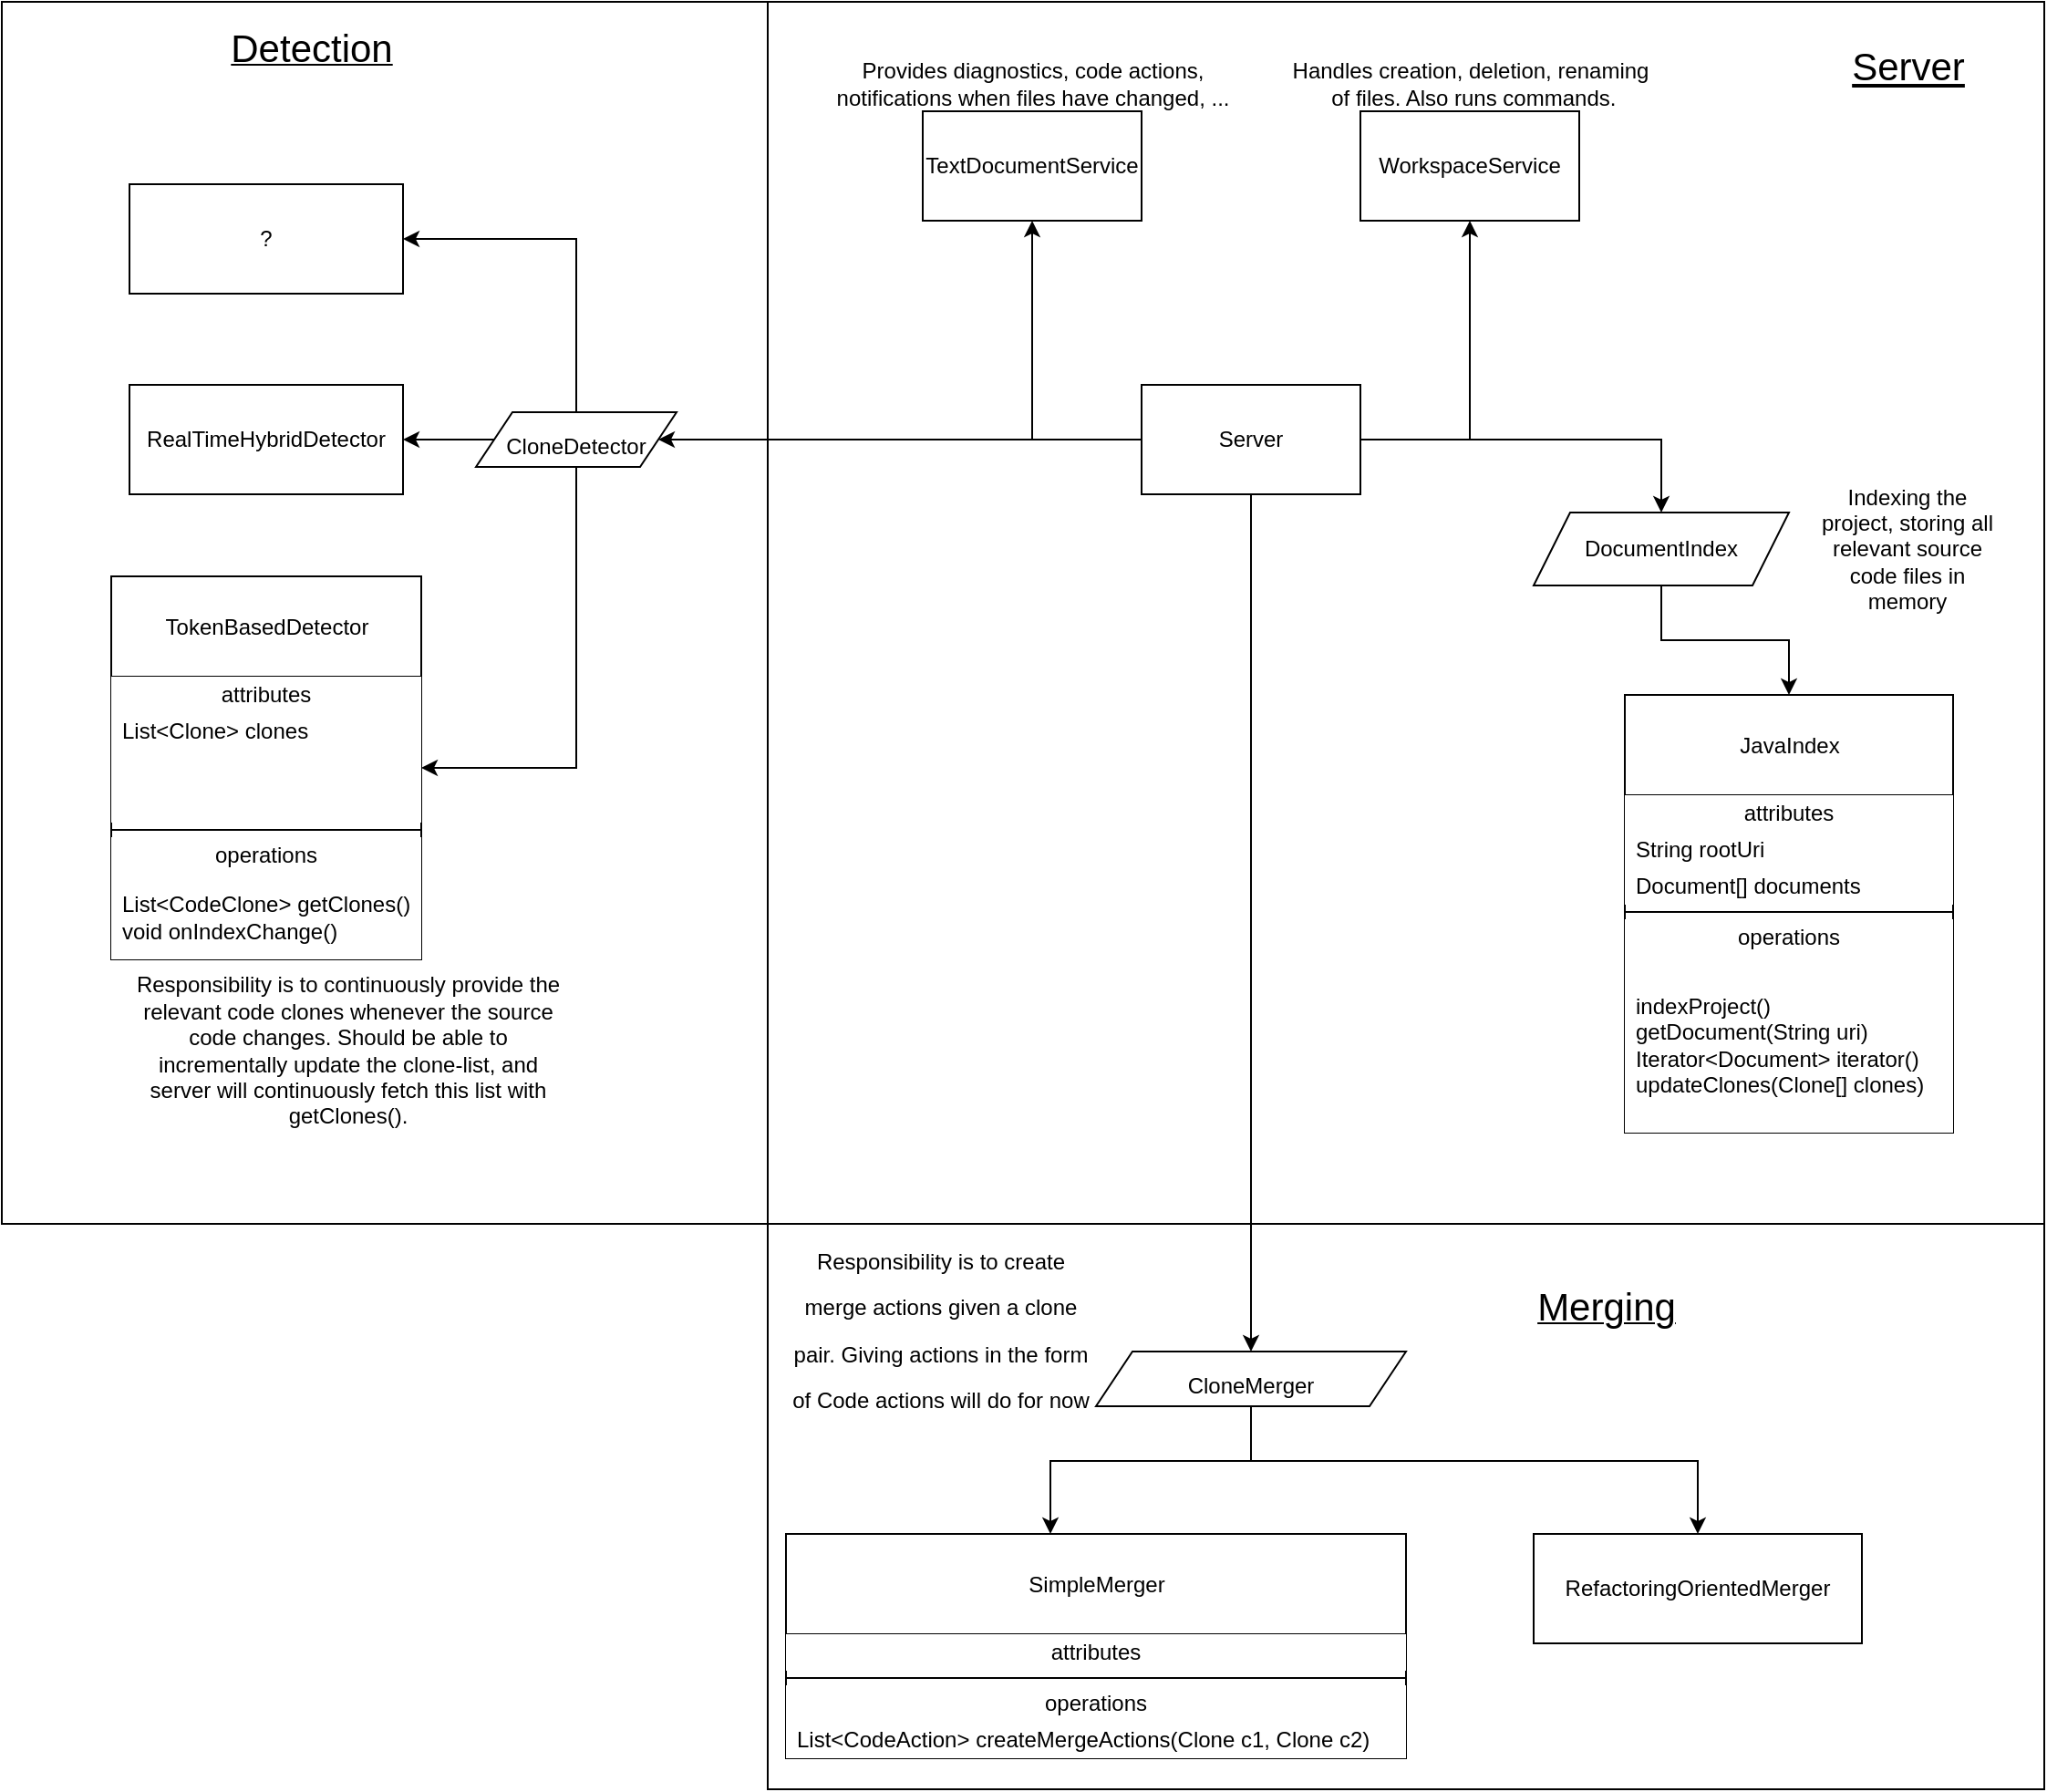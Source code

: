 <mxfile version="17.1.3" type="device"><diagram id="XGYBS0-VadgxQzeapAlL" name="Page-1"><mxGraphModel dx="1787" dy="748" grid="1" gridSize="10" guides="1" tooltips="1" connect="1" arrows="1" fold="1" page="1" pageScale="1" pageWidth="850" pageHeight="1100" math="0" shadow="0"><root><mxCell id="0"/><mxCell id="1" parent="0"/><mxCell id="dyJXzCSMBY2XWYOCjKEd-71" value="" style="rounded=0;whiteSpace=wrap;html=1;fontSize=21;fillColor=none;" vertex="1" parent="1"><mxGeometry x="220" y="760" width="700" height="310" as="geometry"/></mxCell><mxCell id="dyJXzCSMBY2XWYOCjKEd-23" value="" style="rounded=0;whiteSpace=wrap;html=1;fillColor=none;" vertex="1" parent="1"><mxGeometry x="220" y="90" width="700" height="670" as="geometry"/></mxCell><mxCell id="dyJXzCSMBY2XWYOCjKEd-45" value="" style="rounded=0;whiteSpace=wrap;html=1;fontSize=21;fillColor=none;" vertex="1" parent="1"><mxGeometry x="-200" y="90" width="420" height="670" as="geometry"/></mxCell><mxCell id="dyJXzCSMBY2XWYOCjKEd-5" style="edgeStyle=orthogonalEdgeStyle;rounded=0;orthogonalLoop=1;jettySize=auto;html=1;exitX=0;exitY=0.5;exitDx=0;exitDy=0;" edge="1" parent="1" source="dyJXzCSMBY2XWYOCjKEd-1" target="dyJXzCSMBY2XWYOCjKEd-2"><mxGeometry relative="1" as="geometry"/></mxCell><mxCell id="dyJXzCSMBY2XWYOCjKEd-6" style="edgeStyle=orthogonalEdgeStyle;rounded=0;orthogonalLoop=1;jettySize=auto;html=1;exitX=1;exitY=0.5;exitDx=0;exitDy=0;" edge="1" parent="1" source="dyJXzCSMBY2XWYOCjKEd-1" target="dyJXzCSMBY2XWYOCjKEd-3"><mxGeometry relative="1" as="geometry"/></mxCell><mxCell id="dyJXzCSMBY2XWYOCjKEd-10" style="edgeStyle=orthogonalEdgeStyle;rounded=0;orthogonalLoop=1;jettySize=auto;html=1;exitX=1;exitY=0.5;exitDx=0;exitDy=0;" edge="1" parent="1" source="dyJXzCSMBY2XWYOCjKEd-1" target="dyJXzCSMBY2XWYOCjKEd-9"><mxGeometry relative="1" as="geometry"/></mxCell><mxCell id="dyJXzCSMBY2XWYOCjKEd-27" style="edgeStyle=orthogonalEdgeStyle;rounded=0;orthogonalLoop=1;jettySize=auto;html=1;exitX=0;exitY=0.5;exitDx=0;exitDy=0;entryX=1;entryY=0.5;entryDx=0;entryDy=0;fontSize=12;" edge="1" parent="1" source="dyJXzCSMBY2XWYOCjKEd-1" target="dyJXzCSMBY2XWYOCjKEd-25"><mxGeometry relative="1" as="geometry"/></mxCell><mxCell id="dyJXzCSMBY2XWYOCjKEd-47" style="edgeStyle=orthogonalEdgeStyle;rounded=0;orthogonalLoop=1;jettySize=auto;html=1;exitX=0.5;exitY=1;exitDx=0;exitDy=0;entryX=0.5;entryY=0;entryDx=0;entryDy=0;fontSize=21;" edge="1" parent="1" source="dyJXzCSMBY2XWYOCjKEd-1" target="dyJXzCSMBY2XWYOCjKEd-46"><mxGeometry relative="1" as="geometry"/></mxCell><mxCell id="dyJXzCSMBY2XWYOCjKEd-1" value="Server" style="rounded=0;whiteSpace=wrap;html=1;" vertex="1" parent="1"><mxGeometry x="425" y="300" width="120" height="60" as="geometry"/></mxCell><mxCell id="dyJXzCSMBY2XWYOCjKEd-2" value="TextDocumentService" style="rounded=0;whiteSpace=wrap;html=1;" vertex="1" parent="1"><mxGeometry x="305" y="150" width="120" height="60" as="geometry"/></mxCell><mxCell id="dyJXzCSMBY2XWYOCjKEd-3" value="&lt;div&gt;WorkspaceService&lt;/div&gt;" style="rounded=0;whiteSpace=wrap;html=1;" vertex="1" parent="1"><mxGeometry x="545" y="150" width="120" height="60" as="geometry"/></mxCell><mxCell id="dyJXzCSMBY2XWYOCjKEd-7" value="&lt;div&gt;Handles creation, deletion, renaming&lt;/div&gt;&lt;div&gt;&amp;nbsp;of files. Also runs commands.&lt;/div&gt;" style="text;html=1;align=center;verticalAlign=middle;resizable=0;points=[];autosize=1;strokeColor=none;fillColor=none;" vertex="1" parent="1"><mxGeometry x="500" y="120" width="210" height="30" as="geometry"/></mxCell><mxCell id="dyJXzCSMBY2XWYOCjKEd-8" value="&lt;div&gt;Provides diagnostics, code actions, &lt;br&gt;&lt;/div&gt;&lt;div&gt;notifications when files have changed, ...&lt;/div&gt;" style="text;html=1;align=center;verticalAlign=middle;resizable=0;points=[];autosize=1;strokeColor=none;fillColor=none;" vertex="1" parent="1"><mxGeometry x="250" y="120" width="230" height="30" as="geometry"/></mxCell><mxCell id="dyJXzCSMBY2XWYOCjKEd-22" style="edgeStyle=orthogonalEdgeStyle;rounded=0;orthogonalLoop=1;jettySize=auto;html=1;exitX=0.5;exitY=1;exitDx=0;exitDy=0;entryX=0.5;entryY=0;entryDx=0;entryDy=0;" edge="1" parent="1" source="dyJXzCSMBY2XWYOCjKEd-9" target="dyJXzCSMBY2XWYOCjKEd-14"><mxGeometry relative="1" as="geometry"/></mxCell><mxCell id="dyJXzCSMBY2XWYOCjKEd-9" value="DocumentIndex" style="shape=parallelogram;perimeter=parallelogramPerimeter;whiteSpace=wrap;html=1;fixedSize=1;" vertex="1" parent="1"><mxGeometry x="640" y="370" width="140" height="40" as="geometry"/></mxCell><mxCell id="dyJXzCSMBY2XWYOCjKEd-11" value="Indexing the project, storing all relevant source code files in memory" style="text;html=1;strokeColor=none;fillColor=none;align=center;verticalAlign=middle;whiteSpace=wrap;rounded=0;" vertex="1" parent="1"><mxGeometry x="790" y="375" width="110" height="30" as="geometry"/></mxCell><mxCell id="dyJXzCSMBY2XWYOCjKEd-14" value="&lt;br&gt;JavaIndex" style="swimlane;fontStyle=0;align=center;verticalAlign=top;childLayout=stackLayout;horizontal=1;startSize=55;horizontalStack=0;resizeParent=1;resizeParentMax=0;resizeLast=0;collapsible=0;marginBottom=0;html=1;fillColor=default;" vertex="1" parent="1"><mxGeometry x="690" y="470" width="180" height="240" as="geometry"/></mxCell><mxCell id="dyJXzCSMBY2XWYOCjKEd-15" value="attributes" style="text;html=1;strokeColor=none;fillColor=default;align=center;verticalAlign=middle;spacingLeft=4;spacingRight=4;overflow=hidden;rotatable=0;points=[[0,0.5],[1,0.5]];portConstraint=eastwest;" vertex="1" parent="dyJXzCSMBY2XWYOCjKEd-14"><mxGeometry y="55" width="180" height="20" as="geometry"/></mxCell><mxCell id="dyJXzCSMBY2XWYOCjKEd-16" value="String rootUri" style="text;html=1;strokeColor=none;fillColor=default;align=left;verticalAlign=middle;spacingLeft=4;spacingRight=4;overflow=hidden;rotatable=0;points=[[0,0.5],[1,0.5]];portConstraint=eastwest;" vertex="1" parent="dyJXzCSMBY2XWYOCjKEd-14"><mxGeometry y="75" width="180" height="20" as="geometry"/></mxCell><mxCell id="dyJXzCSMBY2XWYOCjKEd-18" value="Document[] documents" style="text;html=1;strokeColor=none;fillColor=default;align=left;verticalAlign=middle;spacingLeft=4;spacingRight=4;overflow=hidden;rotatable=0;points=[[0,0.5],[1,0.5]];portConstraint=eastwest;" vertex="1" parent="dyJXzCSMBY2XWYOCjKEd-14"><mxGeometry y="95" width="180" height="20" as="geometry"/></mxCell><mxCell id="dyJXzCSMBY2XWYOCjKEd-19" value="" style="line;strokeWidth=1;fillColor=default;align=left;verticalAlign=middle;spacingTop=-1;spacingLeft=3;spacingRight=3;rotatable=0;labelPosition=right;points=[];portConstraint=eastwest;" vertex="1" parent="dyJXzCSMBY2XWYOCjKEd-14"><mxGeometry y="115" width="180" height="8" as="geometry"/></mxCell><mxCell id="dyJXzCSMBY2XWYOCjKEd-20" value="operations" style="text;html=1;strokeColor=none;fillColor=default;align=center;verticalAlign=middle;spacingLeft=4;spacingRight=4;overflow=hidden;rotatable=0;points=[[0,0.5],[1,0.5]];portConstraint=eastwest;" vertex="1" parent="dyJXzCSMBY2XWYOCjKEd-14"><mxGeometry y="123" width="180" height="20" as="geometry"/></mxCell><mxCell id="dyJXzCSMBY2XWYOCjKEd-21" value="&lt;div&gt;indexProject()&lt;/div&gt;&lt;div&gt;getDocument(String uri)&lt;br&gt;&lt;/div&gt;&lt;div&gt;Iterator&amp;lt;Document&amp;gt; iterator()&lt;/div&gt;&lt;div&gt;updateClones(Clone[] clones)&lt;br&gt;&lt;/div&gt;" style="text;html=1;strokeColor=none;fillColor=default;align=left;verticalAlign=middle;spacingLeft=4;spacingRight=4;overflow=hidden;rotatable=0;points=[[0,0.5],[1,0.5]];portConstraint=eastwest;" vertex="1" parent="dyJXzCSMBY2XWYOCjKEd-14"><mxGeometry y="143" width="180" height="97" as="geometry"/></mxCell><mxCell id="dyJXzCSMBY2XWYOCjKEd-24" value="Server" style="text;html=1;strokeColor=none;fillColor=none;align=center;verticalAlign=middle;whiteSpace=wrap;rounded=0;fontSize=21;fontStyle=4" vertex="1" parent="1"><mxGeometry x="813.5" y="110" width="63" height="30" as="geometry"/></mxCell><mxCell id="dyJXzCSMBY2XWYOCjKEd-36" style="edgeStyle=orthogonalEdgeStyle;rounded=0;orthogonalLoop=1;jettySize=auto;html=1;exitX=0.5;exitY=1;exitDx=0;exitDy=0;entryX=1;entryY=0.5;entryDx=0;entryDy=0;fontSize=12;" edge="1" parent="1" source="dyJXzCSMBY2XWYOCjKEd-25" target="dyJXzCSMBY2XWYOCjKEd-31"><mxGeometry relative="1" as="geometry"/></mxCell><mxCell id="dyJXzCSMBY2XWYOCjKEd-40" style="edgeStyle=orthogonalEdgeStyle;rounded=0;orthogonalLoop=1;jettySize=auto;html=1;exitX=0;exitY=0.5;exitDx=0;exitDy=0;fontSize=12;" edge="1" parent="1" source="dyJXzCSMBY2XWYOCjKEd-25" target="dyJXzCSMBY2XWYOCjKEd-39"><mxGeometry relative="1" as="geometry"/></mxCell><mxCell id="dyJXzCSMBY2XWYOCjKEd-42" style="edgeStyle=orthogonalEdgeStyle;rounded=0;orthogonalLoop=1;jettySize=auto;html=1;exitX=0.5;exitY=0;exitDx=0;exitDy=0;entryX=1;entryY=0.5;entryDx=0;entryDy=0;fontSize=12;" edge="1" parent="1" source="dyJXzCSMBY2XWYOCjKEd-25" target="dyJXzCSMBY2XWYOCjKEd-41"><mxGeometry relative="1" as="geometry"/></mxCell><mxCell id="dyJXzCSMBY2XWYOCjKEd-25" value="&lt;font style=&quot;font-size: 12px&quot;&gt;CloneDetector&lt;br&gt;&lt;/font&gt;" style="shape=parallelogram;perimeter=parallelogramPerimeter;whiteSpace=wrap;html=1;fixedSize=1;fontSize=21;fillColor=default;" vertex="1" parent="1"><mxGeometry x="60" y="315" width="110" height="30" as="geometry"/></mxCell><mxCell id="dyJXzCSMBY2XWYOCjKEd-28" value="&lt;div&gt;&lt;br&gt;&lt;/div&gt;&lt;div&gt;TokenBasedDetector&lt;/div&gt;" style="swimlane;fontStyle=0;align=center;verticalAlign=top;childLayout=stackLayout;horizontal=1;startSize=55;horizontalStack=0;resizeParent=1;resizeParentMax=0;resizeLast=0;collapsible=0;marginBottom=0;html=1;fontSize=12;fillColor=default;" vertex="1" parent="1"><mxGeometry x="-140" y="405" width="170" height="210" as="geometry"/></mxCell><mxCell id="dyJXzCSMBY2XWYOCjKEd-29" value="attributes" style="text;html=1;strokeColor=none;fillColor=default;align=center;verticalAlign=middle;spacingLeft=4;spacingRight=4;overflow=hidden;rotatable=0;points=[[0,0.5],[1,0.5]];portConstraint=eastwest;fontSize=12;" vertex="1" parent="dyJXzCSMBY2XWYOCjKEd-28"><mxGeometry y="55" width="170" height="20" as="geometry"/></mxCell><mxCell id="dyJXzCSMBY2XWYOCjKEd-30" value="List&amp;lt;Clone&amp;gt; clones" style="text;html=1;strokeColor=none;fillColor=default;align=left;verticalAlign=middle;spacingLeft=4;spacingRight=4;overflow=hidden;rotatable=0;points=[[0,0.5],[1,0.5]];portConstraint=eastwest;fontSize=12;" vertex="1" parent="dyJXzCSMBY2XWYOCjKEd-28"><mxGeometry y="75" width="170" height="20" as="geometry"/></mxCell><mxCell id="dyJXzCSMBY2XWYOCjKEd-31" value="" style="text;html=1;strokeColor=none;fillColor=default;align=left;verticalAlign=middle;spacingLeft=4;spacingRight=4;overflow=hidden;rotatable=0;points=[[0,0.5],[1,0.5]];portConstraint=eastwest;fontColor=#808080;fontSize=12;" vertex="1" parent="dyJXzCSMBY2XWYOCjKEd-28"><mxGeometry y="95" width="170" height="20" as="geometry"/></mxCell><mxCell id="dyJXzCSMBY2XWYOCjKEd-32" value="" style="text;html=1;strokeColor=none;fillColor=default;align=left;verticalAlign=middle;spacingLeft=4;spacingRight=4;overflow=hidden;rotatable=0;points=[[0,0.5],[1,0.5]];portConstraint=eastwest;fontSize=12;" vertex="1" parent="dyJXzCSMBY2XWYOCjKEd-28"><mxGeometry y="115" width="170" height="20" as="geometry"/></mxCell><mxCell id="dyJXzCSMBY2XWYOCjKEd-33" value="" style="line;strokeWidth=1;fillColor=default;align=left;verticalAlign=middle;spacingTop=-1;spacingLeft=3;spacingRight=3;rotatable=0;labelPosition=right;points=[];portConstraint=eastwest;fontSize=12;" vertex="1" parent="dyJXzCSMBY2XWYOCjKEd-28"><mxGeometry y="135" width="170" height="8" as="geometry"/></mxCell><mxCell id="dyJXzCSMBY2XWYOCjKEd-34" value="operations" style="text;html=1;strokeColor=none;fillColor=default;align=center;verticalAlign=middle;spacingLeft=4;spacingRight=4;overflow=hidden;rotatable=0;points=[[0,0.5],[1,0.5]];portConstraint=eastwest;fontSize=12;" vertex="1" parent="dyJXzCSMBY2XWYOCjKEd-28"><mxGeometry y="143" width="170" height="20" as="geometry"/></mxCell><mxCell id="dyJXzCSMBY2XWYOCjKEd-35" value="&lt;div&gt;List&amp;lt;CodeClone&amp;gt; getClones()&lt;/div&gt;&lt;div&gt;void onIndexChange()&lt;br&gt;&lt;/div&gt;" style="text;html=1;strokeColor=none;fillColor=default;align=left;verticalAlign=middle;spacingLeft=4;spacingRight=4;overflow=hidden;rotatable=0;points=[[0,0.5],[1,0.5]];portConstraint=eastwest;fontSize=12;" vertex="1" parent="dyJXzCSMBY2XWYOCjKEd-28"><mxGeometry y="163" width="170" height="47" as="geometry"/></mxCell><mxCell id="dyJXzCSMBY2XWYOCjKEd-39" value="RealTimeHybridDetector" style="rounded=0;whiteSpace=wrap;html=1;fontSize=12;fillColor=default;" vertex="1" parent="1"><mxGeometry x="-130" y="300" width="150" height="60" as="geometry"/></mxCell><mxCell id="dyJXzCSMBY2XWYOCjKEd-41" value="?" style="rounded=0;whiteSpace=wrap;html=1;fontSize=12;fillColor=default;" vertex="1" parent="1"><mxGeometry x="-130" y="190" width="150" height="60" as="geometry"/></mxCell><mxCell id="dyJXzCSMBY2XWYOCjKEd-43" value="Responsibility is to continuously provide the relevant code clones whenever the source code changes. Should be able to incrementally update the clone-list, and server will continuously fetch this list with getClones()." style="text;html=1;strokeColor=none;fillColor=none;align=center;verticalAlign=middle;whiteSpace=wrap;rounded=0;fontSize=12;" vertex="1" parent="1"><mxGeometry x="-130" y="650" width="240" height="30" as="geometry"/></mxCell><mxCell id="dyJXzCSMBY2XWYOCjKEd-44" value="&lt;u&gt;&lt;font style=&quot;font-size: 21px&quot;&gt;Detection&lt;/font&gt;&lt;/u&gt;" style="text;html=1;strokeColor=none;fillColor=none;align=center;verticalAlign=middle;whiteSpace=wrap;rounded=0;fontSize=12;" vertex="1" parent="1"><mxGeometry x="-90" y="100" width="120" height="30" as="geometry"/></mxCell><mxCell id="dyJXzCSMBY2XWYOCjKEd-67" style="edgeStyle=orthogonalEdgeStyle;rounded=0;orthogonalLoop=1;jettySize=auto;html=1;exitX=0.5;exitY=1;exitDx=0;exitDy=0;fontSize=12;" edge="1" parent="1" source="dyJXzCSMBY2XWYOCjKEd-46" target="dyJXzCSMBY2XWYOCjKEd-59"><mxGeometry relative="1" as="geometry"><Array as="points"><mxPoint x="485" y="890"/><mxPoint x="375" y="890"/></Array></mxGeometry></mxCell><mxCell id="dyJXzCSMBY2XWYOCjKEd-69" style="edgeStyle=orthogonalEdgeStyle;rounded=0;orthogonalLoop=1;jettySize=auto;html=1;exitX=0.5;exitY=1;exitDx=0;exitDy=0;entryX=0.5;entryY=0;entryDx=0;entryDy=0;fontSize=12;" edge="1" parent="1" source="dyJXzCSMBY2XWYOCjKEd-46" target="dyJXzCSMBY2XWYOCjKEd-68"><mxGeometry relative="1" as="geometry"><Array as="points"><mxPoint x="485" y="890"/><mxPoint x="730" y="890"/></Array></mxGeometry></mxCell><mxCell id="dyJXzCSMBY2XWYOCjKEd-46" value="&lt;font style=&quot;font-size: 12px&quot;&gt;CloneMerger&lt;/font&gt;" style="shape=parallelogram;perimeter=parallelogramPerimeter;whiteSpace=wrap;html=1;fixedSize=1;fontSize=21;fillColor=default;" vertex="1" parent="1"><mxGeometry x="400" y="830" width="170" height="30" as="geometry"/></mxCell><mxCell id="dyJXzCSMBY2XWYOCjKEd-59" value="&lt;div&gt;&lt;br&gt;&lt;/div&gt;&lt;div&gt;SimpleMerger&lt;/div&gt;" style="swimlane;fontStyle=0;align=center;verticalAlign=top;childLayout=stackLayout;horizontal=1;startSize=55;horizontalStack=0;resizeParent=1;resizeParentMax=0;resizeLast=0;collapsible=0;marginBottom=0;html=1;fontSize=12;fillColor=default;" vertex="1" parent="1"><mxGeometry x="230" y="930" width="340" height="123" as="geometry"/></mxCell><mxCell id="dyJXzCSMBY2XWYOCjKEd-60" value="attributes" style="text;html=1;strokeColor=none;fillColor=default;align=center;verticalAlign=middle;spacingLeft=4;spacingRight=4;overflow=hidden;rotatable=0;points=[[0,0.5],[1,0.5]];portConstraint=eastwest;fontSize=12;" vertex="1" parent="dyJXzCSMBY2XWYOCjKEd-59"><mxGeometry y="55" width="340" height="20" as="geometry"/></mxCell><mxCell id="dyJXzCSMBY2XWYOCjKEd-64" value="" style="line;strokeWidth=1;fillColor=default;align=left;verticalAlign=middle;spacingTop=-1;spacingLeft=3;spacingRight=3;rotatable=0;labelPosition=right;points=[];portConstraint=eastwest;fontSize=12;" vertex="1" parent="dyJXzCSMBY2XWYOCjKEd-59"><mxGeometry y="75" width="340" height="8" as="geometry"/></mxCell><mxCell id="dyJXzCSMBY2XWYOCjKEd-65" value="operations" style="text;html=1;strokeColor=none;fillColor=default;align=center;verticalAlign=middle;spacingLeft=4;spacingRight=4;overflow=hidden;rotatable=0;points=[[0,0.5],[1,0.5]];portConstraint=eastwest;fontSize=12;" vertex="1" parent="dyJXzCSMBY2XWYOCjKEd-59"><mxGeometry y="83" width="340" height="20" as="geometry"/></mxCell><mxCell id="dyJXzCSMBY2XWYOCjKEd-66" value="List&amp;lt;CodeAction&amp;gt; createMergeActions(Clone c1, Clone c2)" style="text;html=1;strokeColor=none;fillColor=default;align=left;verticalAlign=middle;spacingLeft=4;spacingRight=4;overflow=hidden;rotatable=0;points=[[0,0.5],[1,0.5]];portConstraint=eastwest;fontSize=12;" vertex="1" parent="dyJXzCSMBY2XWYOCjKEd-59"><mxGeometry y="103" width="340" height="20" as="geometry"/></mxCell><mxCell id="dyJXzCSMBY2XWYOCjKEd-68" value="RefactoringOrientedMerger" style="rounded=0;whiteSpace=wrap;html=1;fontSize=12;fillColor=default;" vertex="1" parent="1"><mxGeometry x="640" y="930" width="180" height="60" as="geometry"/></mxCell><mxCell id="dyJXzCSMBY2XWYOCjKEd-70" value="&lt;u&gt;&lt;font style=&quot;font-size: 21px&quot;&gt;Merging&lt;/font&gt;&lt;/u&gt;" style="text;html=1;strokeColor=none;fillColor=none;align=center;verticalAlign=middle;whiteSpace=wrap;rounded=0;fontSize=12;" vertex="1" parent="1"><mxGeometry x="650" y="790" width="60" height="30" as="geometry"/></mxCell><mxCell id="dyJXzCSMBY2XWYOCjKEd-72" value="&lt;font style=&quot;font-size: 12px&quot;&gt;Responsibility is to create merge actions given a clone pair. Giving actions in the form of Code actions will do for now&lt;br&gt;&lt;/font&gt;" style="text;html=1;strokeColor=none;fillColor=none;align=center;verticalAlign=middle;whiteSpace=wrap;rounded=0;fontSize=21;" vertex="1" parent="1"><mxGeometry x="230" y="800" width="170" height="30" as="geometry"/></mxCell></root></mxGraphModel></diagram></mxfile>